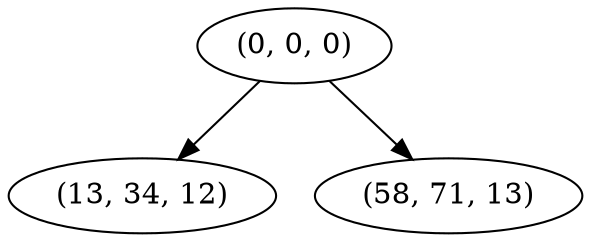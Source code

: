 digraph tree {
    "(0, 0, 0)";
    "(13, 34, 12)";
    "(58, 71, 13)";
    "(0, 0, 0)" -> "(13, 34, 12)";
    "(0, 0, 0)" -> "(58, 71, 13)";
}
